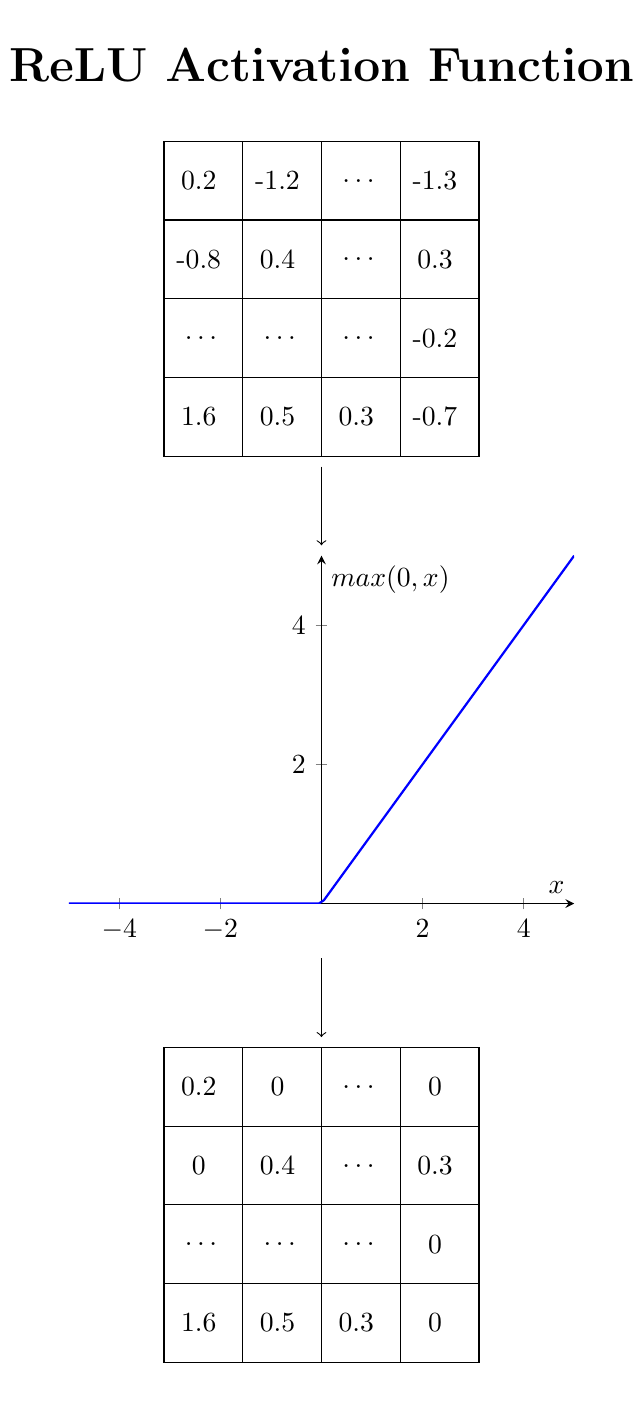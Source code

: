 \documentclass[tikz,border={0 0.5cm}]{standalone}
\usetikzlibrary{matrix, positioning}
\usepackage{pgfplots}

\begin{document}
    \begin{tikzpicture}
        \node (title) {\LARGE \textbf{ReLU Activation Function}};

        \matrix (m_in) [
            matrix of math nodes,
            nodes={draw, minimum size=1cm, scale=1, anchor=center, align=center},
            column sep=-\pgflinewidth, row sep=-\pgflinewidth,
            below=0.5cm of title
        ]
        {
             0.2  & -1.2  & \dots & -1.3 \\
            -0.8  &  0.4  & \dots &  0.3 \\
            \dots & \dots & \dots & -0.2 \\
             1.6  &  0.5  &  0.3  & -0.7 \\
        };

        \node (plot) [below=1cm of m_in, scale=1] {
            \begin{tikzpicture}
                \begin{axis}[
                    axis lines=middle,
                    xlabel={$x$}, ylabel={$max(0,x)$},
                    samples=100,
                    domain=-5:5,
                    width=8cm,
                    height=6cm
                ]
                    \addplot[thick, blue] {max(0,x)};
                \end{axis}
            \end{tikzpicture}
        };

        \matrix (m_out) [
            matrix of math nodes,
            nodes={draw, minimum size=1cm, scale=1, anchor=center, align=center},
            column sep=-\pgflinewidth,
            row sep=-\pgflinewidth,
            below=1cm of plot
        ]
        {
             0.2  &   0   & \dots &  0  \\
              0   &  0.4  & \dots & 0.3 \\
            \dots & \dots & \dots &  0  \\
             1.6  &  0.5  &  0.3  &  0  \\
        };

        \draw[->] (m_in.south) -- (plot.north);
        \draw[->] (plot.south) -- (m_out.north);
    \end{tikzpicture}
\end{document}